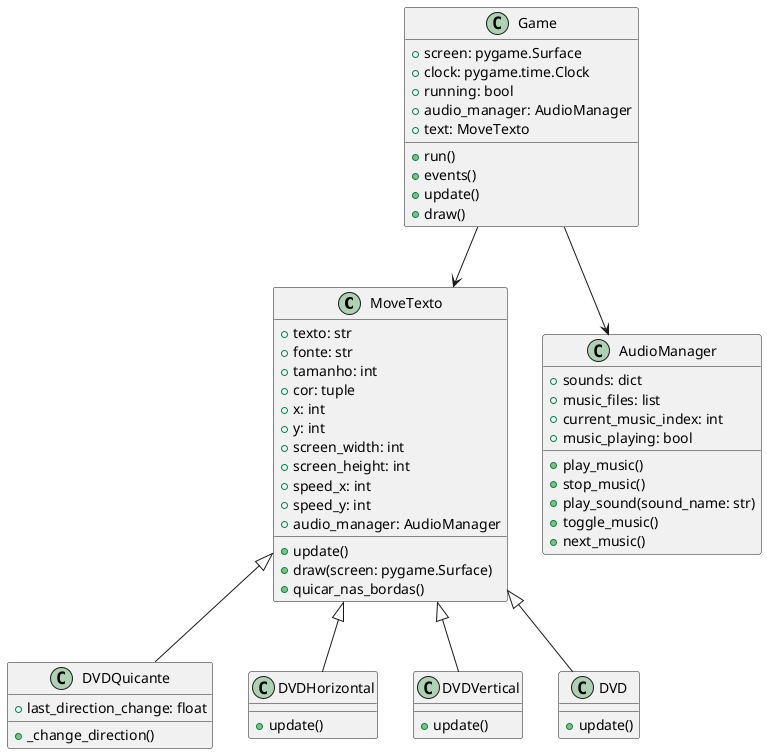 @startuml
class MoveTexto {
    + texto: str
    + fonte: str
    + tamanho: int
    + cor: tuple
    + x: int
    + y: int
    + screen_width: int
    + screen_height: int
    + speed_x: int
    + speed_y: int
    + audio_manager: AudioManager
    + update()
    + draw(screen: pygame.Surface)
    + quicar_nas_bordas()
}

class DVDQuicante {
    + last_direction_change: float
    + _change_direction()
}

class DVDHorizontal {
    + update()
}

class DVDVertical {
    + update()
}

class DVD {
    + update()
}

MoveTexto <|-- DVDQuicante
MoveTexto <|-- DVDHorizontal
MoveTexto <|-- DVDVertical
MoveTexto <|-- DVD

class AudioManager {
    + sounds: dict
    + music_files: list
    + current_music_index: int
    + music_playing: bool
    + play_music()
    + stop_music()
    + play_sound(sound_name: str)
    + toggle_music()
    + next_music()
}

class Game {
    + screen: pygame.Surface
    + clock: pygame.time.Clock
    + running: bool
    + audio_manager: AudioManager
    + text: MoveTexto
    + run()
    + events()
    + update()
    + draw()
}

Game --> AudioManager
Game --> MoveTexto
@enduml
